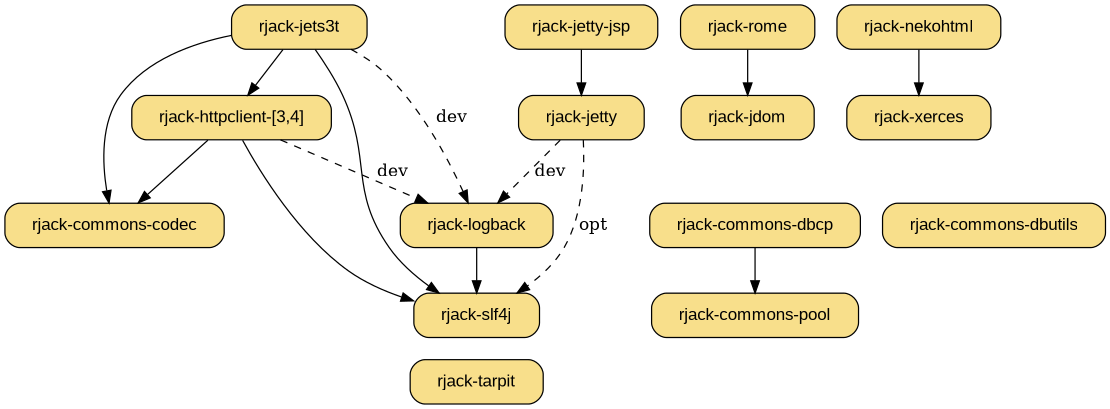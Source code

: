 digraph "RJack Gem Dependency Graph" {
  bgcolor="transparent";
  rankdir=TB;
  size="7.4,10";
  node [ shape=box, style="filled,rounded", fillcolor="#f8df8b",
         fontname="Arial", margin="0.30,0.1" ];

  "rjack-jets3t" -> "rjack-httpclient";
  "rjack-jets3t" -> "rjack-commons-codec";
  "rjack-jets3t" -> "rjack-slf4j";
  "rjack-jets3t" -> "rjack-logback" [ style=dashed, label="dev" ];

  subgraph u {
    rank=same
    "rjack-rome"   [ target=_parent, URL="rome/" ];
    "rjack-jets3t" [ target=_parent, URL="jets3t/" ];
    "rjack-nekohtml" [ target=_parent, URL="nekohtml/" ];
  }

  subgraph l {
    rank=same
    "rjack-jdom"     [ target=_parent, URL="jdom/" ];
    "rjack-xerces"   [ target=_parent, URL="xerces/" ];
  }

  "rjack-rome" -> "rjack-jdom"

  "rjack-nekohtml" -> "rjack-xerces"

  "rjack-httpclient" [ target=_parent, URL="httpclient-3/",
                       shape=record, label="rjack-httpclient-[3,4]" ];

  "rjack-httpclient" -> "rjack-commons-codec";
  "rjack-httpclient" -> "rjack-logback" [ style=dashed, label="dev" ];
  "rjack-httpclient" -> "rjack-slf4j";

  "rjack-jetty"     [ target=_parent, URL="jetty/" ];
  "rjack-jetty-jsp" [ target=_parent, URL="jetty-jsp/" ];
  "rjack-jetty-jsp" -> "rjack-jetty";

  "rjack-jetty" -> "rjack-logback" [ style=dashed, label="dev" ];
  "rjack-jetty" -> "rjack-slf4j"   [ style=dashed, label="opt" ];

  "rjack-slf4j"   [ target=_parent, URL="slf4j/", group=log ];
  "rjack-logback" [ target=_parent, URL="logback/", group=log ];

  "rjack-logback" -> "rjack-slf4j";

  "rjack-commons-codec"   [ target=_parent, URL="commons-codec/", group=commons ];

  subgraph d {
    rank=same
    "rjack-commons-dbcp"    [ target=_parent, URL="commons-dbcp/", group=commons ];
    "rjack-commons-dbutils" [ target=_parent, URL="commons-dbutils/", group=commons ];
  }

  "rjack-commons-pool"    [ target=_parent, URL="commons-pool/", group=commons ];
  "rjack-commons-dbcp" -> "rjack-commons-pool";

  subgraph t {
    rank=sink
    "rjack-tarpit" [ target=_parent, URL="tarpit/" ];
  }

}
